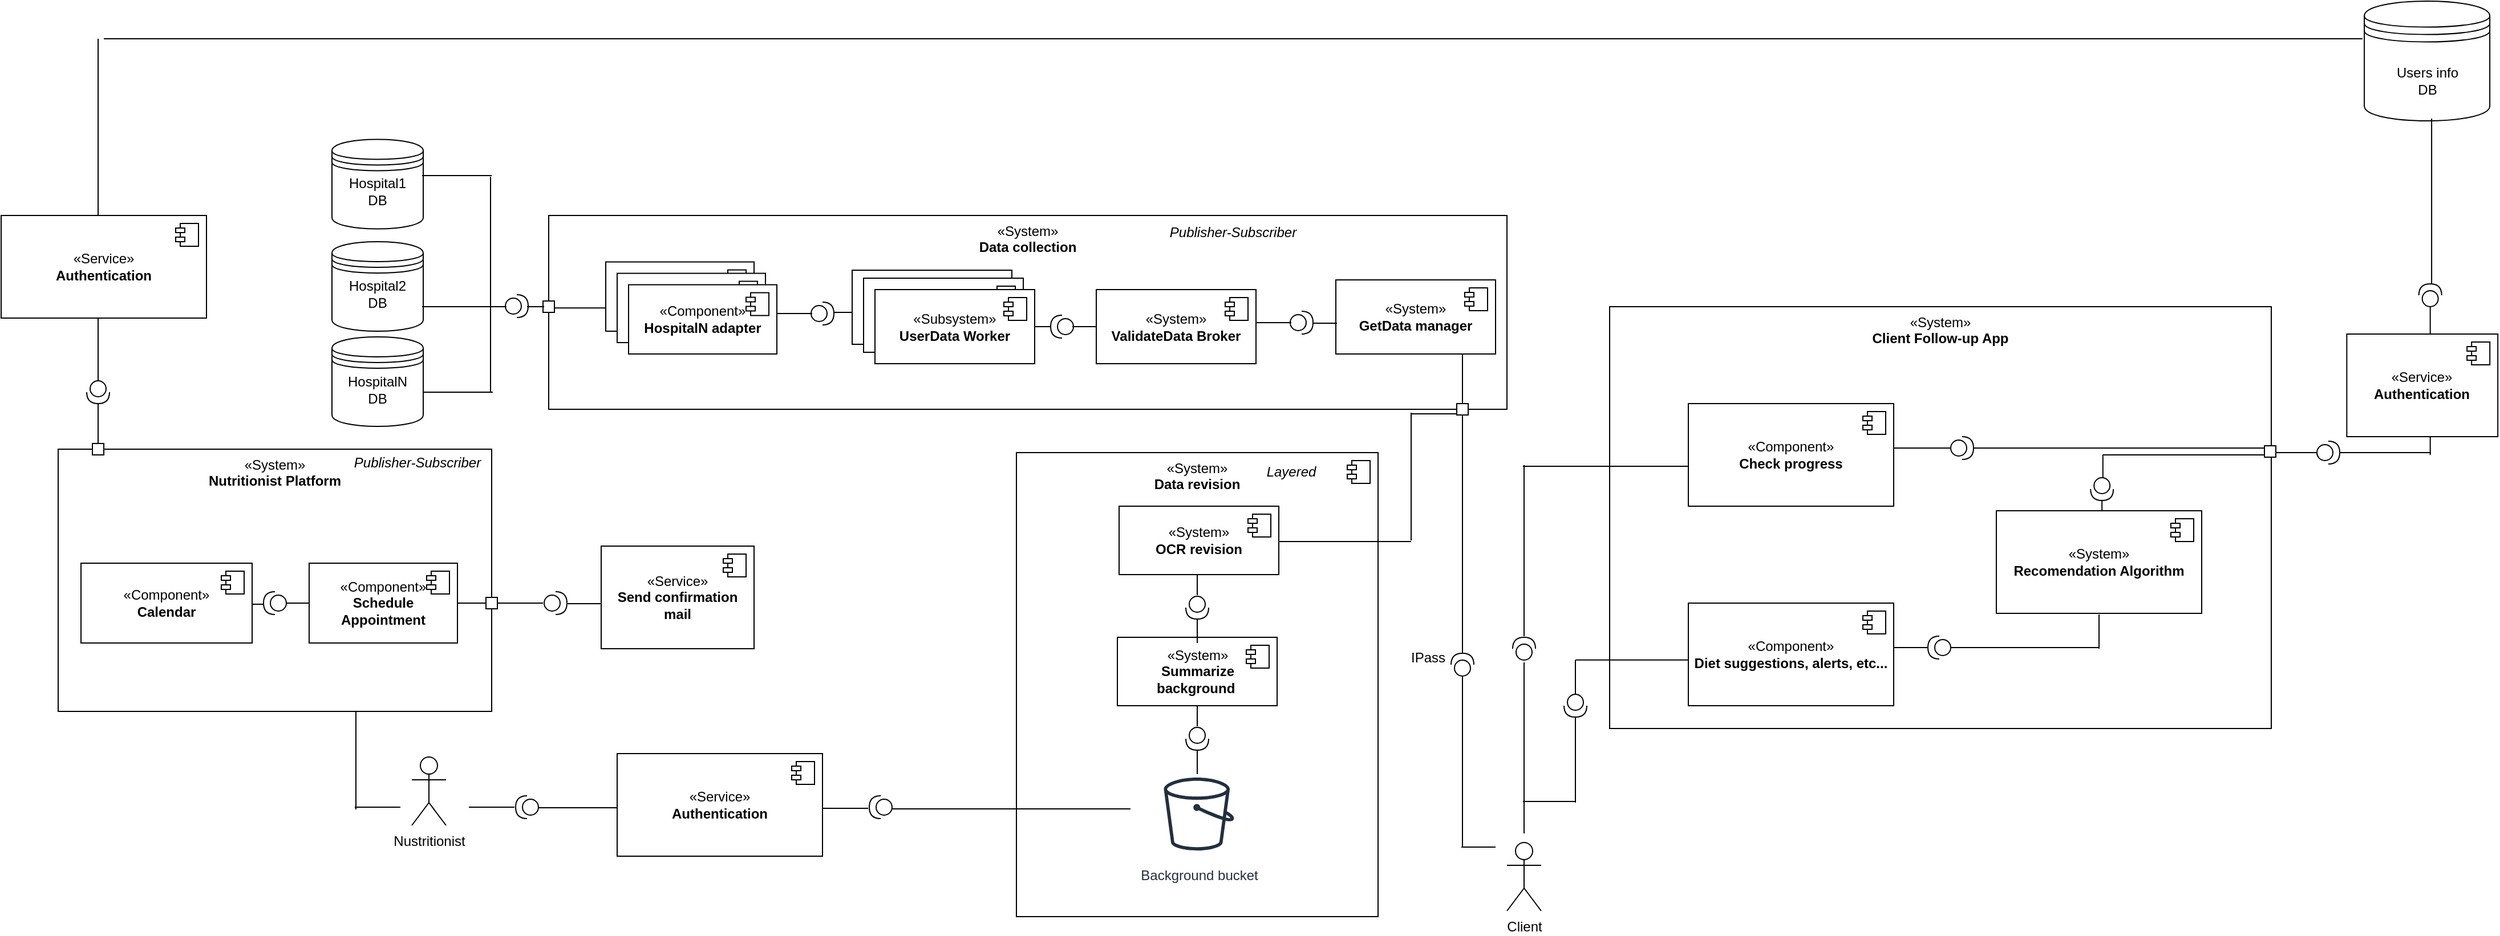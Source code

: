 <mxfile version="22.0.4" type="github">
  <diagram name="Page-1" id="5f0bae14-7c28-e335-631c-24af17079c00">
    <mxGraphModel dx="2826" dy="979" grid="1" gridSize="10" guides="1" tooltips="1" connect="1" arrows="1" fold="1" page="1" pageScale="1" pageWidth="1100" pageHeight="850" background="none" math="0" shadow="0">
      <root>
        <mxCell id="0" />
        <mxCell id="1" parent="0" />
        <mxCell id="fuabsz2oYXe8FHxWmnLv-3" value="«System»&lt;br&gt;&lt;b&gt;Client Follow-up App&lt;/b&gt;" style="html=1;whiteSpace=wrap;verticalAlign=top;" parent="1" vertex="1">
          <mxGeometry x="400" y="275" width="580" height="370" as="geometry" />
        </mxCell>
        <mxCell id="fuabsz2oYXe8FHxWmnLv-4" value="Client" style="shape=umlActor;verticalLabelPosition=bottom;verticalAlign=top;html=1;" parent="1" vertex="1">
          <mxGeometry x="310" y="745" width="30" height="60" as="geometry" />
        </mxCell>
        <mxCell id="fuabsz2oYXe8FHxWmnLv-8" value="Nustritionist" style="shape=umlActor;verticalLabelPosition=bottom;verticalAlign=top;html=1;" parent="1" vertex="1">
          <mxGeometry x="-650" y="670" width="30" height="60" as="geometry" />
        </mxCell>
        <mxCell id="fuabsz2oYXe8FHxWmnLv-12" value="" style="shape=providedRequiredInterface;html=1;verticalLabelPosition=bottom;sketch=0;rotation=90;direction=west;" parent="1" vertex="1">
          <mxGeometry x="315" y="565" width="20" height="20" as="geometry" />
        </mxCell>
        <mxCell id="fuabsz2oYXe8FHxWmnLv-14" value="" style="line;strokeWidth=1;fillColor=none;align=left;verticalAlign=middle;spacingTop=-1;spacingLeft=3;spacingRight=3;rotatable=0;labelPosition=right;points=[];portConstraint=eastwest;strokeColor=inherit;direction=south;" parent="1" vertex="1">
          <mxGeometry x="300" y="587" width="50" height="150" as="geometry" />
        </mxCell>
        <mxCell id="fuabsz2oYXe8FHxWmnLv-15" value="" style="line;strokeWidth=1;fillColor=none;align=left;verticalAlign=middle;spacingTop=-1;spacingLeft=3;spacingRight=3;rotatable=0;labelPosition=right;points=[];portConstraint=eastwest;strokeColor=inherit;direction=south;" parent="1" vertex="1">
          <mxGeometry x="320" y="414" width="10" height="150" as="geometry" />
        </mxCell>
        <mxCell id="fuabsz2oYXe8FHxWmnLv-16" value="" style="line;strokeWidth=1;fillColor=none;align=left;verticalAlign=middle;spacingTop=-1;spacingLeft=3;spacingRight=3;rotatable=0;labelPosition=right;points=[];portConstraint=eastwest;strokeColor=inherit;" parent="1" vertex="1">
          <mxGeometry x="324" y="414" width="146" height="2" as="geometry" />
        </mxCell>
        <mxCell id="fuabsz2oYXe8FHxWmnLv-17" value="«Component»&lt;br&gt;&lt;b&gt;Check progress&lt;/b&gt;" style="html=1;dropTarget=0;whiteSpace=wrap;" parent="1" vertex="1">
          <mxGeometry x="469" y="360" width="180" height="90" as="geometry" />
        </mxCell>
        <mxCell id="fuabsz2oYXe8FHxWmnLv-18" value="" style="shape=module;jettyWidth=8;jettyHeight=4;" parent="fuabsz2oYXe8FHxWmnLv-17" vertex="1">
          <mxGeometry x="1" width="20" height="20" relative="1" as="geometry">
            <mxPoint x="-27" y="7" as="offset" />
          </mxGeometry>
        </mxCell>
        <mxCell id="fuabsz2oYXe8FHxWmnLv-19" value="" style="shape=providedRequiredInterface;html=1;verticalLabelPosition=bottom;sketch=0;direction=east;" parent="1" vertex="1">
          <mxGeometry x="699" y="389" width="20" height="20" as="geometry" />
        </mxCell>
        <mxCell id="fuabsz2oYXe8FHxWmnLv-20" value="" style="line;strokeWidth=1;fillColor=none;align=left;verticalAlign=middle;spacingTop=-1;spacingLeft=3;spacingRight=3;rotatable=0;labelPosition=right;points=[];portConstraint=eastwest;strokeColor=inherit;" parent="1" vertex="1">
          <mxGeometry x="649" y="395" width="50" height="8" as="geometry" />
        </mxCell>
        <mxCell id="fuabsz2oYXe8FHxWmnLv-21" value="" style="line;strokeWidth=1;fillColor=none;align=left;verticalAlign=middle;spacingTop=-1;spacingLeft=3;spacingRight=3;rotatable=0;labelPosition=right;points=[];portConstraint=eastwest;strokeColor=inherit;" parent="1" vertex="1">
          <mxGeometry x="324" y="705" width="46" height="8" as="geometry" />
        </mxCell>
        <mxCell id="fuabsz2oYXe8FHxWmnLv-22" value="" style="line;strokeWidth=1;fillColor=none;align=left;verticalAlign=middle;spacingTop=-1;spacingLeft=3;spacingRight=3;rotatable=0;labelPosition=right;points=[];portConstraint=eastwest;strokeColor=inherit;direction=south;" parent="1" vertex="1">
          <mxGeometry x="368" y="635" width="4" height="75" as="geometry" />
        </mxCell>
        <mxCell id="fuabsz2oYXe8FHxWmnLv-26" value="" style="shape=providedRequiredInterface;html=1;verticalLabelPosition=bottom;sketch=0;direction=south;" parent="1" vertex="1">
          <mxGeometry x="360" y="615" width="20" height="20" as="geometry" />
        </mxCell>
        <mxCell id="fuabsz2oYXe8FHxWmnLv-27" value="" style="line;strokeWidth=1;fillColor=none;align=left;verticalAlign=middle;spacingTop=-1;spacingLeft=3;spacingRight=3;rotatable=0;labelPosition=right;points=[];portConstraint=eastwest;strokeColor=inherit;direction=south;" parent="1" vertex="1">
          <mxGeometry x="368" y="585" width="4" height="30" as="geometry" />
        </mxCell>
        <mxCell id="fuabsz2oYXe8FHxWmnLv-28" value="" style="line;strokeWidth=1;fillColor=none;align=left;verticalAlign=middle;spacingTop=-1;spacingLeft=3;spacingRight=3;rotatable=0;labelPosition=right;points=[];portConstraint=eastwest;strokeColor=inherit;" parent="1" vertex="1">
          <mxGeometry x="370" y="579.93" width="100" height="10" as="geometry" />
        </mxCell>
        <mxCell id="fuabsz2oYXe8FHxWmnLv-29" value="«Component»&lt;br&gt;&lt;b&gt;Diet suggestions, alerts, etc...&lt;/b&gt;" style="html=1;dropTarget=0;whiteSpace=wrap;" parent="1" vertex="1">
          <mxGeometry x="469" y="535" width="180" height="90" as="geometry" />
        </mxCell>
        <mxCell id="fuabsz2oYXe8FHxWmnLv-30" value="" style="shape=module;jettyWidth=8;jettyHeight=4;" parent="fuabsz2oYXe8FHxWmnLv-29" vertex="1">
          <mxGeometry x="1" width="20" height="20" relative="1" as="geometry">
            <mxPoint x="-27" y="7" as="offset" />
          </mxGeometry>
        </mxCell>
        <mxCell id="fuabsz2oYXe8FHxWmnLv-31" value="" style="line;strokeWidth=1;fillColor=none;align=left;verticalAlign=middle;spacingTop=-1;spacingLeft=3;spacingRight=3;rotatable=0;labelPosition=right;points=[];portConstraint=eastwest;strokeColor=inherit;" parent="1" vertex="1">
          <mxGeometry x="719" y="395" width="261" height="8" as="geometry" />
        </mxCell>
        <mxCell id="fuabsz2oYXe8FHxWmnLv-33" value="" style="line;strokeWidth=1;fillColor=none;align=left;verticalAlign=middle;spacingTop=-1;spacingLeft=3;spacingRight=3;rotatable=0;labelPosition=right;points=[];portConstraint=eastwest;strokeColor=inherit;" parent="1" vertex="1">
          <mxGeometry x="649" y="570" width="30" height="8" as="geometry" />
        </mxCell>
        <mxCell id="fuabsz2oYXe8FHxWmnLv-36" value="" style="shape=providedRequiredInterface;html=1;verticalLabelPosition=bottom;sketch=0;direction=west;" parent="1" vertex="1">
          <mxGeometry x="679" y="564" width="20" height="20" as="geometry" />
        </mxCell>
        <mxCell id="fuabsz2oYXe8FHxWmnLv-37" value="«System»&lt;br&gt;&lt;b&gt;Recomendation Algorithm&lt;/b&gt;" style="html=1;dropTarget=0;whiteSpace=wrap;" parent="1" vertex="1">
          <mxGeometry x="739" y="454" width="180" height="90" as="geometry" />
        </mxCell>
        <mxCell id="fuabsz2oYXe8FHxWmnLv-38" value="" style="shape=module;jettyWidth=8;jettyHeight=4;" parent="fuabsz2oYXe8FHxWmnLv-37" vertex="1">
          <mxGeometry x="1" width="20" height="20" relative="1" as="geometry">
            <mxPoint x="-27" y="7" as="offset" />
          </mxGeometry>
        </mxCell>
        <mxCell id="fuabsz2oYXe8FHxWmnLv-39" value="" style="line;strokeWidth=1;fillColor=none;align=left;verticalAlign=middle;spacingTop=-1;spacingLeft=3;spacingRight=3;rotatable=0;labelPosition=right;points=[];portConstraint=eastwest;strokeColor=inherit;" parent="1" vertex="1">
          <mxGeometry x="699" y="570" width="130" height="8" as="geometry" />
        </mxCell>
        <mxCell id="fuabsz2oYXe8FHxWmnLv-40" value="" style="line;strokeWidth=1;fillColor=none;align=left;verticalAlign=middle;spacingTop=-1;spacingLeft=3;spacingRight=3;rotatable=0;labelPosition=right;points=[];portConstraint=eastwest;strokeColor=inherit;direction=south;" parent="1" vertex="1">
          <mxGeometry x="827" y="545" width="4" height="30" as="geometry" />
        </mxCell>
        <mxCell id="397VPZUzoZowUzechC2J-6" value="" style="line;strokeWidth=1;fillColor=none;align=left;verticalAlign=middle;spacingTop=-1;spacingLeft=3;spacingRight=3;rotatable=0;labelPosition=right;points=[];portConstraint=eastwest;strokeColor=inherit;direction=south;" vertex="1" parent="1">
          <mxGeometry x="831" y="445" width="1.2" height="9" as="geometry" />
        </mxCell>
        <mxCell id="397VPZUzoZowUzechC2J-7" value="" style="shape=datastore;whiteSpace=wrap;html=1;" vertex="1" parent="1">
          <mxGeometry x="1061.56" y="7" width="110" height="105" as="geometry" />
        </mxCell>
        <mxCell id="397VPZUzoZowUzechC2J-8" value="Users info DB" style="text;strokeColor=none;align=center;fillColor=none;html=1;verticalAlign=middle;whiteSpace=wrap;rounded=0;" vertex="1" parent="1">
          <mxGeometry x="1086.56" y="62" width="60" height="30" as="geometry" />
        </mxCell>
        <mxCell id="397VPZUzoZowUzechC2J-10" value="" style="rounded=0;whiteSpace=wrap;html=1;" vertex="1" parent="1">
          <mxGeometry x="974" y="397" width="10" height="10" as="geometry" />
        </mxCell>
        <mxCell id="397VPZUzoZowUzechC2J-11" value="" style="shape=providedRequiredInterface;html=1;verticalLabelPosition=bottom;sketch=0;direction=south;" vertex="1" parent="1">
          <mxGeometry x="821.6" y="425" width="20" height="20" as="geometry" />
        </mxCell>
        <mxCell id="397VPZUzoZowUzechC2J-12" value="" style="line;strokeWidth=1;fillColor=none;align=left;verticalAlign=middle;spacingTop=-1;spacingLeft=3;spacingRight=3;rotatable=0;labelPosition=right;points=[];portConstraint=eastwest;strokeColor=inherit;direction=south;" vertex="1" parent="1">
          <mxGeometry x="831.8" y="405" width="1.2" height="20" as="geometry" />
        </mxCell>
        <mxCell id="397VPZUzoZowUzechC2J-16" value="" style="line;strokeWidth=1;fillColor=none;align=left;verticalAlign=middle;spacingTop=-1;spacingLeft=3;spacingRight=3;rotatable=0;labelPosition=right;points=[];portConstraint=eastwest;strokeColor=inherit;" vertex="1" parent="1">
          <mxGeometry x="832.2" y="401" width="141.8" height="8" as="geometry" />
        </mxCell>
        <mxCell id="397VPZUzoZowUzechC2J-17" value="" style="line;strokeWidth=1;fillColor=none;align=left;verticalAlign=middle;spacingTop=-1;spacingLeft=3;spacingRight=3;rotatable=0;labelPosition=right;points=[];portConstraint=eastwest;strokeColor=inherit;" vertex="1" parent="1">
          <mxGeometry x="984" y="399" width="36" height="8" as="geometry" />
        </mxCell>
        <mxCell id="397VPZUzoZowUzechC2J-18" value="" style="line;strokeWidth=1;fillColor=none;align=left;verticalAlign=middle;spacingTop=-1;spacingLeft=3;spacingRight=3;rotatable=0;labelPosition=right;points=[];portConstraint=eastwest;strokeColor=inherit;direction=south;" vertex="1" parent="1">
          <mxGeometry x="1118.8" y="275" width="1.11" height="130" as="geometry" />
        </mxCell>
        <mxCell id="397VPZUzoZowUzechC2J-19" value="«Service»&lt;br&gt;&lt;b&gt;Authentication&lt;/b&gt;" style="html=1;dropTarget=0;whiteSpace=wrap;" vertex="1" parent="1">
          <mxGeometry x="1046.2" y="299" width="132.4" height="90" as="geometry" />
        </mxCell>
        <mxCell id="397VPZUzoZowUzechC2J-20" value="" style="shape=module;jettyWidth=8;jettyHeight=4;" vertex="1" parent="397VPZUzoZowUzechC2J-19">
          <mxGeometry x="1" width="20" height="20" relative="1" as="geometry">
            <mxPoint x="-27" y="7" as="offset" />
          </mxGeometry>
        </mxCell>
        <mxCell id="397VPZUzoZowUzechC2J-21" value="" style="shape=providedRequiredInterface;html=1;verticalLabelPosition=bottom;sketch=0;" vertex="1" parent="1">
          <mxGeometry x="1020" y="393" width="20" height="20" as="geometry" />
        </mxCell>
        <mxCell id="397VPZUzoZowUzechC2J-22" value="" style="line;strokeWidth=1;fillColor=none;align=left;verticalAlign=middle;spacingTop=-1;spacingLeft=3;spacingRight=3;rotatable=0;labelPosition=right;points=[];portConstraint=eastwest;strokeColor=inherit;" vertex="1" parent="1">
          <mxGeometry x="1040" y="399" width="80" height="8" as="geometry" />
        </mxCell>
        <mxCell id="397VPZUzoZowUzechC2J-23" value="" style="shape=providedRequiredInterface;html=1;verticalLabelPosition=bottom;sketch=0;direction=north;" vertex="1" parent="1">
          <mxGeometry x="1109.35" y="255" width="20" height="20" as="geometry" />
        </mxCell>
        <mxCell id="397VPZUzoZowUzechC2J-24" value="" style="line;strokeWidth=1;fillColor=none;align=left;verticalAlign=middle;spacingTop=-1;spacingLeft=3;spacingRight=3;rotatable=0;labelPosition=right;points=[];portConstraint=eastwest;strokeColor=inherit;direction=south;" vertex="1" parent="1">
          <mxGeometry x="1120" y="110" width="1.11" height="145" as="geometry" />
        </mxCell>
        <mxCell id="397VPZUzoZowUzechC2J-25" value="«System»&lt;br&gt;&lt;b&gt;Nutritionist Platform&lt;/b&gt;" style="html=1;whiteSpace=wrap;verticalAlign=top;" vertex="1" parent="1">
          <mxGeometry x="-960" y="400" width="380" height="230" as="geometry" />
        </mxCell>
        <mxCell id="397VPZUzoZowUzechC2J-27" value="" style="line;strokeWidth=1;fillColor=none;align=left;verticalAlign=middle;spacingTop=-1;spacingLeft=3;spacingRight=3;rotatable=0;labelPosition=right;points=[];portConstraint=eastwest;strokeColor=inherit;" vertex="1" parent="1">
          <mxGeometry x="-700" y="710" width="40" height="8" as="geometry" />
        </mxCell>
        <mxCell id="397VPZUzoZowUzechC2J-28" value="" style="rounded=0;whiteSpace=wrap;html=1;" vertex="1" parent="1">
          <mxGeometry x="-930" y="395" width="10" height="10" as="geometry" />
        </mxCell>
        <mxCell id="397VPZUzoZowUzechC2J-29" value="" style="line;strokeWidth=1;fillColor=none;align=left;verticalAlign=middle;spacingTop=-1;spacingLeft=3;spacingRight=3;rotatable=0;labelPosition=right;points=[];portConstraint=eastwest;strokeColor=inherit;direction=south;" vertex="1" parent="1">
          <mxGeometry x="-930" y="360" width="10" height="35" as="geometry" />
        </mxCell>
        <mxCell id="397VPZUzoZowUzechC2J-30" value="«Service»&lt;br&gt;&lt;b&gt;Authentication&lt;/b&gt;" style="html=1;dropTarget=0;whiteSpace=wrap;" vertex="1" parent="1">
          <mxGeometry x="-1010" y="195" width="180" height="90" as="geometry" />
        </mxCell>
        <mxCell id="397VPZUzoZowUzechC2J-31" value="" style="shape=module;jettyWidth=8;jettyHeight=4;" vertex="1" parent="397VPZUzoZowUzechC2J-30">
          <mxGeometry x="1" width="20" height="20" relative="1" as="geometry">
            <mxPoint x="-27" y="7" as="offset" />
          </mxGeometry>
        </mxCell>
        <mxCell id="397VPZUzoZowUzechC2J-33" value="" style="line;strokeWidth=1;fillColor=none;align=left;verticalAlign=middle;spacingTop=-1;spacingLeft=3;spacingRight=3;rotatable=0;labelPosition=right;points=[];portConstraint=eastwest;strokeColor=inherit;direction=south;" vertex="1" parent="1">
          <mxGeometry x="-704" y="630" width="10" height="86" as="geometry" />
        </mxCell>
        <mxCell id="397VPZUzoZowUzechC2J-36" value="«Component»&lt;br&gt;&lt;b&gt;Calendar&lt;/b&gt;" style="html=1;dropTarget=0;whiteSpace=wrap;" vertex="1" parent="1">
          <mxGeometry x="-940" y="500" width="150" height="70" as="geometry" />
        </mxCell>
        <mxCell id="397VPZUzoZowUzechC2J-37" value="" style="shape=module;jettyWidth=8;jettyHeight=4;" vertex="1" parent="397VPZUzoZowUzechC2J-36">
          <mxGeometry x="1" width="20" height="20" relative="1" as="geometry">
            <mxPoint x="-27" y="7" as="offset" />
          </mxGeometry>
        </mxCell>
        <mxCell id="397VPZUzoZowUzechC2J-48" value="" style="rounded=0;orthogonalLoop=1;jettySize=auto;html=1;endArrow=halfCircle;endFill=0;endSize=6;strokeWidth=1;sketch=0;" edge="1" target="397VPZUzoZowUzechC2J-50" parent="1">
          <mxGeometry relative="1" as="geometry">
            <mxPoint x="360" y="662" as="sourcePoint" />
          </mxGeometry>
        </mxCell>
        <mxCell id="397VPZUzoZowUzechC2J-49" value="" style="rounded=0;orthogonalLoop=1;jettySize=auto;html=1;endArrow=oval;endFill=0;sketch=0;sourcePerimeterSpacing=0;targetPerimeterSpacing=0;endSize=10;" edge="1" target="397VPZUzoZowUzechC2J-50" parent="1">
          <mxGeometry relative="1" as="geometry">
            <mxPoint x="360" y="662" as="sourcePoint" />
          </mxGeometry>
        </mxCell>
        <mxCell id="397VPZUzoZowUzechC2J-50" value="" style="ellipse;whiteSpace=wrap;html=1;align=center;aspect=fixed;fillColor=none;strokeColor=none;resizable=0;perimeter=centerPerimeter;rotatable=0;allowArrows=0;points=[];outlineConnect=1;flipH=1;" vertex="1" parent="1">
          <mxGeometry x="355" y="657" width="10" height="10" as="geometry" />
        </mxCell>
        <mxCell id="397VPZUzoZowUzechC2J-51" value="" style="shape=providedRequiredInterface;html=1;verticalLabelPosition=bottom;sketch=0;direction=west;" vertex="1" parent="1">
          <mxGeometry x="-780" y="525" width="20" height="20" as="geometry" />
        </mxCell>
        <mxCell id="397VPZUzoZowUzechC2J-52" value="" style="line;strokeWidth=1;fillColor=none;align=left;verticalAlign=middle;spacingTop=-1;spacingLeft=3;spacingRight=3;rotatable=0;labelPosition=right;points=[];portConstraint=eastwest;strokeColor=inherit;" vertex="1" parent="1">
          <mxGeometry x="-790" y="532" width="10" height="8" as="geometry" />
        </mxCell>
        <mxCell id="397VPZUzoZowUzechC2J-53" value="" style="line;strokeWidth=1;fillColor=none;align=left;verticalAlign=middle;spacingTop=-1;spacingLeft=3;spacingRight=3;rotatable=0;labelPosition=right;points=[];portConstraint=eastwest;strokeColor=inherit;" vertex="1" parent="1">
          <mxGeometry x="-760" y="531" width="20" height="8" as="geometry" />
        </mxCell>
        <mxCell id="397VPZUzoZowUzechC2J-54" value="«Component»&lt;br&gt;&lt;b&gt;Schedule Appointment&lt;/b&gt;" style="html=1;dropTarget=0;whiteSpace=wrap;" vertex="1" parent="1">
          <mxGeometry x="-740" y="500" width="130" height="70" as="geometry" />
        </mxCell>
        <mxCell id="397VPZUzoZowUzechC2J-55" value="" style="shape=module;jettyWidth=8;jettyHeight=4;" vertex="1" parent="397VPZUzoZowUzechC2J-54">
          <mxGeometry x="1" width="20" height="20" relative="1" as="geometry">
            <mxPoint x="-27" y="7" as="offset" />
          </mxGeometry>
        </mxCell>
        <mxCell id="397VPZUzoZowUzechC2J-57" value="" style="line;strokeWidth=1;fillColor=none;align=left;verticalAlign=middle;spacingTop=-1;spacingLeft=3;spacingRight=3;rotatable=0;labelPosition=right;points=[];portConstraint=eastwest;strokeColor=inherit;" vertex="1" parent="1">
          <mxGeometry x="-610" y="531" width="30" height="8" as="geometry" />
        </mxCell>
        <mxCell id="397VPZUzoZowUzechC2J-56" value="" style="rounded=0;whiteSpace=wrap;html=1;" vertex="1" parent="1">
          <mxGeometry x="-585" y="530" width="10" height="10" as="geometry" />
        </mxCell>
        <mxCell id="397VPZUzoZowUzechC2J-58" value="" style="line;strokeWidth=1;fillColor=none;align=left;verticalAlign=middle;spacingTop=-1;spacingLeft=3;spacingRight=3;rotatable=0;labelPosition=right;points=[];portConstraint=eastwest;strokeColor=inherit;" vertex="1" parent="1">
          <mxGeometry x="-575" y="531" width="40" height="8" as="geometry" />
        </mxCell>
        <mxCell id="397VPZUzoZowUzechC2J-59" value="" style="shape=providedRequiredInterface;html=1;verticalLabelPosition=bottom;sketch=0;direction=south;" vertex="1" parent="1">
          <mxGeometry x="-935" y="340" width="20" height="20" as="geometry" />
        </mxCell>
        <mxCell id="397VPZUzoZowUzechC2J-60" value="" style="line;strokeWidth=1;fillColor=none;align=left;verticalAlign=middle;spacingTop=-1;spacingLeft=3;spacingRight=3;rotatable=0;labelPosition=right;points=[];portConstraint=eastwest;strokeColor=inherit;direction=south;" vertex="1" parent="1">
          <mxGeometry x="-930" y="285" width="10" height="55" as="geometry" />
        </mxCell>
        <mxCell id="397VPZUzoZowUzechC2J-64" value="«Service»&lt;br&gt;&lt;b&gt;Send confirmation mail&lt;/b&gt;" style="html=1;dropTarget=0;whiteSpace=wrap;" vertex="1" parent="1">
          <mxGeometry x="-484" y="485" width="134" height="90" as="geometry" />
        </mxCell>
        <mxCell id="397VPZUzoZowUzechC2J-65" value="" style="shape=module;jettyWidth=8;jettyHeight=4;" vertex="1" parent="397VPZUzoZowUzechC2J-64">
          <mxGeometry x="1" width="20" height="20" relative="1" as="geometry">
            <mxPoint x="-27" y="7" as="offset" />
          </mxGeometry>
        </mxCell>
        <mxCell id="397VPZUzoZowUzechC2J-66" value="" style="shape=providedRequiredInterface;html=1;verticalLabelPosition=bottom;sketch=0;" vertex="1" parent="1">
          <mxGeometry x="-534" y="525" width="20" height="20" as="geometry" />
        </mxCell>
        <mxCell id="397VPZUzoZowUzechC2J-67" value="" style="line;strokeWidth=1;fillColor=none;align=left;verticalAlign=middle;spacingTop=-1;spacingLeft=3;spacingRight=3;rotatable=0;labelPosition=right;points=[];portConstraint=eastwest;strokeColor=inherit;" vertex="1" parent="1">
          <mxGeometry x="-514" y="530" width="30" height="11" as="geometry" />
        </mxCell>
        <mxCell id="397VPZUzoZowUzechC2J-68" value="" style="line;strokeWidth=1;fillColor=none;align=left;verticalAlign=middle;spacingTop=-1;spacingLeft=3;spacingRight=3;rotatable=0;labelPosition=right;points=[];portConstraint=eastwest;strokeColor=inherit;direction=south;" vertex="1" parent="1">
          <mxGeometry x="216" y="599" width="110" height="150" as="geometry" />
        </mxCell>
        <mxCell id="397VPZUzoZowUzechC2J-69" value="" style="line;strokeWidth=1;fillColor=none;align=left;verticalAlign=middle;spacingTop=-1;spacingLeft=3;spacingRight=3;rotatable=0;labelPosition=right;points=[];portConstraint=eastwest;strokeColor=inherit;" vertex="1" parent="1">
          <mxGeometry x="270" y="745" width="30" height="8" as="geometry" />
        </mxCell>
        <mxCell id="397VPZUzoZowUzechC2J-70" value="" style="shape=providedRequiredInterface;html=1;verticalLabelPosition=bottom;sketch=0;direction=north;" vertex="1" parent="1">
          <mxGeometry x="261" y="579" width="20" height="20" as="geometry" />
        </mxCell>
        <mxCell id="397VPZUzoZowUzechC2J-71" value="«System»&lt;br&gt;&lt;b&gt;Data collection&lt;/b&gt;" style="html=1;whiteSpace=wrap;verticalAlign=top;" vertex="1" parent="1">
          <mxGeometry x="-530" y="195" width="840" height="170" as="geometry" />
        </mxCell>
        <mxCell id="397VPZUzoZowUzechC2J-72" value="" style="line;strokeWidth=1;fillColor=none;align=left;verticalAlign=middle;spacingTop=-1;spacingLeft=3;spacingRight=3;rotatable=0;labelPosition=right;points=[];portConstraint=eastwest;strokeColor=inherit;direction=south;" vertex="1" parent="1">
          <mxGeometry x="216" y="360" width="110" height="219" as="geometry" />
        </mxCell>
        <mxCell id="397VPZUzoZowUzechC2J-73" value="" style="line;strokeWidth=1;fillColor=none;align=left;verticalAlign=middle;spacingTop=-1;spacingLeft=3;spacingRight=3;rotatable=0;labelPosition=right;points=[];portConstraint=eastwest;strokeColor=inherit;direction=south;" vertex="1" parent="1">
          <mxGeometry x="-930" y="40" width="10" height="155" as="geometry" />
        </mxCell>
        <mxCell id="397VPZUzoZowUzechC2J-74" value="" style="line;strokeWidth=1;fillColor=none;align=left;verticalAlign=middle;spacingTop=-1;spacingLeft=3;spacingRight=3;rotatable=0;labelPosition=right;points=[];portConstraint=eastwest;strokeColor=inherit;" vertex="1" parent="1">
          <mxGeometry x="-920" y="36" width="1980" height="8" as="geometry" />
        </mxCell>
        <mxCell id="397VPZUzoZowUzechC2J-75" value="IPass" style="text;strokeColor=none;align=center;fillColor=none;html=1;verticalAlign=middle;whiteSpace=wrap;rounded=0;" vertex="1" parent="1">
          <mxGeometry x="211" y="567.93" width="60" height="30" as="geometry" />
        </mxCell>
        <mxCell id="397VPZUzoZowUzechC2J-76" value="" style="rounded=0;whiteSpace=wrap;html=1;" vertex="1" parent="1">
          <mxGeometry x="266" y="360" width="10" height="10" as="geometry" />
        </mxCell>
        <mxCell id="397VPZUzoZowUzechC2J-77" value="" style="line;strokeWidth=1;fillColor=none;align=left;verticalAlign=middle;spacingTop=-1;spacingLeft=3;spacingRight=3;rotatable=0;labelPosition=right;points=[];portConstraint=eastwest;strokeColor=inherit;direction=south;" vertex="1" parent="1">
          <mxGeometry x="216" y="315" width="110" height="44.5" as="geometry" />
        </mxCell>
        <mxCell id="397VPZUzoZowUzechC2J-78" value="«System»&lt;br&gt;&lt;b&gt;GetData manager&lt;br&gt;&lt;/b&gt;" style="html=1;dropTarget=0;whiteSpace=wrap;" vertex="1" parent="1">
          <mxGeometry x="160" y="251.5" width="140" height="65" as="geometry" />
        </mxCell>
        <mxCell id="397VPZUzoZowUzechC2J-79" value="" style="shape=module;jettyWidth=8;jettyHeight=4;" vertex="1" parent="397VPZUzoZowUzechC2J-78">
          <mxGeometry x="1" width="20" height="20" relative="1" as="geometry">
            <mxPoint x="-27" y="7" as="offset" />
          </mxGeometry>
        </mxCell>
        <mxCell id="397VPZUzoZowUzechC2J-80" value="«System»&lt;br&gt;&lt;b&gt;ValidateData Broker&lt;/b&gt;" style="html=1;dropTarget=0;whiteSpace=wrap;" vertex="1" parent="1">
          <mxGeometry x="-50" y="260" width="140" height="65" as="geometry" />
        </mxCell>
        <mxCell id="397VPZUzoZowUzechC2J-81" value="" style="shape=module;jettyWidth=8;jettyHeight=4;" vertex="1" parent="397VPZUzoZowUzechC2J-80">
          <mxGeometry x="1" width="20" height="20" relative="1" as="geometry">
            <mxPoint x="-27" y="7" as="offset" />
          </mxGeometry>
        </mxCell>
        <mxCell id="397VPZUzoZowUzechC2J-82" value="«System»&lt;br&gt;&lt;b&gt;Get data&lt;/b&gt;" style="html=1;dropTarget=0;whiteSpace=wrap;" vertex="1" parent="1">
          <mxGeometry x="-264" y="243" width="140" height="65" as="geometry" />
        </mxCell>
        <mxCell id="397VPZUzoZowUzechC2J-83" value="" style="shape=module;jettyWidth=8;jettyHeight=4;" vertex="1" parent="397VPZUzoZowUzechC2J-82">
          <mxGeometry x="1" width="20" height="20" relative="1" as="geometry">
            <mxPoint x="-27" y="7" as="offset" />
          </mxGeometry>
        </mxCell>
        <mxCell id="397VPZUzoZowUzechC2J-84" value="«System»&lt;br&gt;&lt;b&gt;Get data&lt;/b&gt;" style="html=1;dropTarget=0;whiteSpace=wrap;" vertex="1" parent="1">
          <mxGeometry x="-254" y="250" width="140" height="65" as="geometry" />
        </mxCell>
        <mxCell id="397VPZUzoZowUzechC2J-85" value="" style="shape=module;jettyWidth=8;jettyHeight=4;" vertex="1" parent="397VPZUzoZowUzechC2J-84">
          <mxGeometry x="1" width="20" height="20" relative="1" as="geometry">
            <mxPoint x="-27" y="7" as="offset" />
          </mxGeometry>
        </mxCell>
        <mxCell id="397VPZUzoZowUzechC2J-86" value="«Subsystem»&lt;br&gt;&lt;b&gt;UserData Worker&lt;/b&gt;" style="html=1;dropTarget=0;whiteSpace=wrap;" vertex="1" parent="1">
          <mxGeometry x="-244" y="260" width="140" height="65" as="geometry" />
        </mxCell>
        <mxCell id="397VPZUzoZowUzechC2J-87" value="" style="shape=module;jettyWidth=8;jettyHeight=4;" vertex="1" parent="397VPZUzoZowUzechC2J-86">
          <mxGeometry x="1" width="20" height="20" relative="1" as="geometry">
            <mxPoint x="-27" y="7" as="offset" />
          </mxGeometry>
        </mxCell>
        <mxCell id="397VPZUzoZowUzechC2J-88" value="" style="line;strokeWidth=1;fillColor=none;align=left;verticalAlign=middle;spacingTop=-1;spacingLeft=3;spacingRight=3;rotatable=0;labelPosition=right;points=[];portConstraint=eastwest;strokeColor=inherit;" vertex="1" parent="1">
          <mxGeometry x="-280" y="276" width="16" height="8" as="geometry" />
        </mxCell>
        <mxCell id="397VPZUzoZowUzechC2J-89" value="" style="rounded=0;whiteSpace=wrap;html=1;" vertex="1" parent="1">
          <mxGeometry x="-535" y="270" width="10" height="10" as="geometry" />
        </mxCell>
        <mxCell id="397VPZUzoZowUzechC2J-93" value="" style="shape=datastore;whiteSpace=wrap;html=1;" vertex="1" parent="1">
          <mxGeometry x="-720" y="128.25" width="80" height="78.5" as="geometry" />
        </mxCell>
        <mxCell id="397VPZUzoZowUzechC2J-94" value="Hospital1 DB" style="text;strokeColor=none;align=center;fillColor=none;html=1;verticalAlign=middle;whiteSpace=wrap;rounded=0;" vertex="1" parent="1">
          <mxGeometry x="-710" y="159.25" width="60" height="30" as="geometry" />
        </mxCell>
        <mxCell id="397VPZUzoZowUzechC2J-95" value="«Component»&lt;br&gt;&lt;b&gt;Adapter&lt;/b&gt;" style="html=1;dropTarget=0;whiteSpace=wrap;" vertex="1" parent="1">
          <mxGeometry x="-480" y="235.75" width="130" height="60.75" as="geometry" />
        </mxCell>
        <mxCell id="397VPZUzoZowUzechC2J-96" value="" style="shape=module;jettyWidth=8;jettyHeight=4;" vertex="1" parent="397VPZUzoZowUzechC2J-95">
          <mxGeometry x="1" width="20" height="20" relative="1" as="geometry">
            <mxPoint x="-27" y="7" as="offset" />
          </mxGeometry>
        </mxCell>
        <mxCell id="397VPZUzoZowUzechC2J-97" value="" style="shape=datastore;whiteSpace=wrap;html=1;" vertex="1" parent="1">
          <mxGeometry x="-720" y="218" width="80" height="78.5" as="geometry" />
        </mxCell>
        <mxCell id="397VPZUzoZowUzechC2J-98" value="Hospital2 DB" style="text;strokeColor=none;align=center;fillColor=none;html=1;verticalAlign=middle;whiteSpace=wrap;rounded=0;" vertex="1" parent="1">
          <mxGeometry x="-710" y="249" width="60" height="30" as="geometry" />
        </mxCell>
        <mxCell id="397VPZUzoZowUzechC2J-101" value="" style="shape=datastore;whiteSpace=wrap;html=1;" vertex="1" parent="1">
          <mxGeometry x="-720" y="301.5" width="80" height="78.5" as="geometry" />
        </mxCell>
        <mxCell id="397VPZUzoZowUzechC2J-102" value="HospitalN DB" style="text;strokeColor=none;align=center;fillColor=none;html=1;verticalAlign=middle;whiteSpace=wrap;rounded=0;" vertex="1" parent="1">
          <mxGeometry x="-710" y="332.5" width="60" height="30" as="geometry" />
        </mxCell>
        <mxCell id="397VPZUzoZowUzechC2J-105" value="«Component»&lt;br&gt;&lt;b&gt;Adapter&lt;/b&gt;" style="html=1;dropTarget=0;whiteSpace=wrap;" vertex="1" parent="1">
          <mxGeometry x="-470" y="245.75" width="130" height="60.75" as="geometry" />
        </mxCell>
        <mxCell id="397VPZUzoZowUzechC2J-106" value="" style="shape=module;jettyWidth=8;jettyHeight=4;" vertex="1" parent="397VPZUzoZowUzechC2J-105">
          <mxGeometry x="1" width="20" height="20" relative="1" as="geometry">
            <mxPoint x="-27" y="7" as="offset" />
          </mxGeometry>
        </mxCell>
        <mxCell id="397VPZUzoZowUzechC2J-107" value="«Component»&lt;br&gt;&lt;b&gt;HospitalN adapter&lt;/b&gt;" style="html=1;dropTarget=0;whiteSpace=wrap;" vertex="1" parent="1">
          <mxGeometry x="-460" y="255.75" width="130" height="60.75" as="geometry" />
        </mxCell>
        <mxCell id="397VPZUzoZowUzechC2J-108" value="" style="shape=module;jettyWidth=8;jettyHeight=4;" vertex="1" parent="397VPZUzoZowUzechC2J-107">
          <mxGeometry x="1" width="20" height="20" relative="1" as="geometry">
            <mxPoint x="-27" y="7" as="offset" />
          </mxGeometry>
        </mxCell>
        <mxCell id="397VPZUzoZowUzechC2J-109" value="Publisher-Subscriber" style="text;strokeColor=none;align=center;fillColor=none;html=1;verticalAlign=middle;whiteSpace=wrap;rounded=0;fontStyle=2" vertex="1" parent="1">
          <mxGeometry x="-10" y="195" width="160" height="30" as="geometry" />
        </mxCell>
        <mxCell id="397VPZUzoZowUzechC2J-110" value="Publisher-Subscriber" style="text;strokeColor=none;align=center;fillColor=none;html=1;verticalAlign=middle;whiteSpace=wrap;rounded=0;fontStyle=2" vertex="1" parent="1">
          <mxGeometry x="-725" y="397" width="160" height="30" as="geometry" />
        </mxCell>
        <mxCell id="397VPZUzoZowUzechC2J-111" value="" style="line;strokeWidth=1;fillColor=none;align=left;verticalAlign=middle;spacingTop=-1;spacingLeft=3;spacingRight=3;rotatable=0;labelPosition=right;points=[];portConstraint=eastwest;strokeColor=inherit;" vertex="1" parent="1">
          <mxGeometry x="-525" y="272.13" width="45" height="8" as="geometry" />
        </mxCell>
        <mxCell id="397VPZUzoZowUzechC2J-112" value="" style="line;strokeWidth=1;fillColor=none;align=left;verticalAlign=middle;spacingTop=-1;spacingLeft=3;spacingRight=3;rotatable=0;labelPosition=right;points=[];portConstraint=eastwest;strokeColor=inherit;" vertex="1" parent="1">
          <mxGeometry x="-549" y="271" width="15" height="8" as="geometry" />
        </mxCell>
        <mxCell id="397VPZUzoZowUzechC2J-113" value="" style="shape=providedRequiredInterface;html=1;verticalLabelPosition=bottom;sketch=0;" vertex="1" parent="1">
          <mxGeometry x="-568" y="264.5" width="20" height="20" as="geometry" />
        </mxCell>
        <mxCell id="397VPZUzoZowUzechC2J-114" value="" style="line;strokeWidth=1;fillColor=none;align=left;verticalAlign=middle;spacingTop=-1;spacingLeft=3;spacingRight=3;rotatable=0;labelPosition=right;points=[];portConstraint=eastwest;strokeColor=inherit;" vertex="1" parent="1">
          <mxGeometry x="-600" y="265" width="33" height="20" as="geometry" />
        </mxCell>
        <mxCell id="397VPZUzoZowUzechC2J-115" value="" style="line;strokeWidth=1;fillColor=none;align=left;verticalAlign=middle;spacingTop=-1;spacingLeft=3;spacingRight=3;rotatable=0;labelPosition=right;points=[];portConstraint=eastwest;strokeColor=inherit;direction=south;" vertex="1" parent="1">
          <mxGeometry x="-586" y="161" width="10" height="189" as="geometry" />
        </mxCell>
        <mxCell id="397VPZUzoZowUzechC2J-116" value="" style="line;strokeWidth=1;fillColor=none;align=left;verticalAlign=middle;spacingTop=-1;spacingLeft=3;spacingRight=3;rotatable=0;labelPosition=right;points=[];portConstraint=eastwest;strokeColor=inherit;" vertex="1" parent="1">
          <mxGeometry x="-640" y="346" width="61" height="8" as="geometry" />
        </mxCell>
        <mxCell id="397VPZUzoZowUzechC2J-117" value="" style="line;strokeWidth=1;fillColor=none;align=left;verticalAlign=middle;spacingTop=-1;spacingLeft=3;spacingRight=3;rotatable=0;labelPosition=right;points=[];portConstraint=eastwest;strokeColor=inherit;" vertex="1" parent="1">
          <mxGeometry x="-641" y="271" width="61" height="8" as="geometry" />
        </mxCell>
        <mxCell id="397VPZUzoZowUzechC2J-118" value="" style="line;strokeWidth=1;fillColor=none;align=left;verticalAlign=middle;spacingTop=-1;spacingLeft=3;spacingRight=3;rotatable=0;labelPosition=right;points=[];portConstraint=eastwest;strokeColor=inherit;" vertex="1" parent="1">
          <mxGeometry x="-641" y="156" width="61" height="8" as="geometry" />
        </mxCell>
        <mxCell id="397VPZUzoZowUzechC2J-119" value="" style="shape=providedRequiredInterface;html=1;verticalLabelPosition=bottom;sketch=0;direction=west;" vertex="1" parent="1">
          <mxGeometry x="-90" y="282.5" width="20" height="20" as="geometry" />
        </mxCell>
        <mxCell id="397VPZUzoZowUzechC2J-120" value="" style="shape=providedRequiredInterface;html=1;verticalLabelPosition=bottom;sketch=0;direction=east;" vertex="1" parent="1">
          <mxGeometry x="-300" y="271" width="20" height="20" as="geometry" />
        </mxCell>
        <mxCell id="397VPZUzoZowUzechC2J-121" value="" style="line;strokeWidth=1;fillColor=none;align=left;verticalAlign=middle;spacingTop=-1;spacingLeft=3;spacingRight=3;rotatable=0;labelPosition=right;points=[];portConstraint=eastwest;strokeColor=inherit;" vertex="1" parent="1">
          <mxGeometry x="-330" y="277" width="31" height="8" as="geometry" />
        </mxCell>
        <mxCell id="397VPZUzoZowUzechC2J-122" value="" style="line;strokeWidth=1;fillColor=none;align=left;verticalAlign=middle;spacingTop=-1;spacingLeft=3;spacingRight=3;rotatable=0;labelPosition=right;points=[];portConstraint=eastwest;strokeColor=inherit;" vertex="1" parent="1">
          <mxGeometry x="-104" y="288.5" width="14" height="8" as="geometry" />
        </mxCell>
        <mxCell id="397VPZUzoZowUzechC2J-123" value="" style="line;strokeWidth=1;fillColor=none;align=left;verticalAlign=middle;spacingTop=-1;spacingLeft=3;spacingRight=3;rotatable=0;labelPosition=right;points=[];portConstraint=eastwest;strokeColor=inherit;" vertex="1" parent="1">
          <mxGeometry x="-71" y="288.5" width="21" height="8" as="geometry" />
        </mxCell>
        <mxCell id="397VPZUzoZowUzechC2J-124" value="" style="shape=providedRequiredInterface;html=1;verticalLabelPosition=bottom;sketch=0;direction=east;" vertex="1" parent="1">
          <mxGeometry x="120" y="279" width="20" height="20" as="geometry" />
        </mxCell>
        <mxCell id="397VPZUzoZowUzechC2J-125" value="" style="line;strokeWidth=1;fillColor=none;align=left;verticalAlign=middle;spacingTop=-1;spacingLeft=3;spacingRight=3;rotatable=0;labelPosition=right;points=[];portConstraint=eastwest;strokeColor=inherit;" vertex="1" parent="1">
          <mxGeometry x="90" y="285" width="31" height="8" as="geometry" />
        </mxCell>
        <mxCell id="397VPZUzoZowUzechC2J-126" value="" style="line;strokeWidth=1;fillColor=none;align=left;verticalAlign=middle;spacingTop=-1;spacingLeft=3;spacingRight=3;rotatable=0;labelPosition=right;points=[];portConstraint=eastwest;strokeColor=inherit;" vertex="1" parent="1">
          <mxGeometry x="140" y="285.5" width="21" height="8" as="geometry" />
        </mxCell>
        <mxCell id="397VPZUzoZowUzechC2J-127" value="" style="line;strokeWidth=1;fillColor=none;align=left;verticalAlign=middle;spacingTop=-1;spacingLeft=3;spacingRight=3;rotatable=0;labelPosition=right;points=[];portConstraint=eastwest;strokeColor=inherit;" vertex="1" parent="1">
          <mxGeometry x="226" y="365" width="40" height="8" as="geometry" />
        </mxCell>
        <mxCell id="397VPZUzoZowUzechC2J-128" value="" style="line;strokeWidth=1;fillColor=none;align=left;verticalAlign=middle;spacingTop=-1;spacingLeft=3;spacingRight=3;rotatable=0;labelPosition=right;points=[];portConstraint=eastwest;strokeColor=inherit;direction=south;" vertex="1" parent="1">
          <mxGeometry x="171" y="368" width="110" height="112" as="geometry" />
        </mxCell>
        <mxCell id="397VPZUzoZowUzechC2J-130" value="«System»&lt;br&gt;&lt;b&gt;Data revision&lt;/b&gt;" style="html=1;dropTarget=0;whiteSpace=wrap;verticalAlign=top;" vertex="1" parent="1">
          <mxGeometry x="-120" y="403" width="317" height="407" as="geometry" />
        </mxCell>
        <mxCell id="397VPZUzoZowUzechC2J-131" value="" style="shape=module;jettyWidth=8;jettyHeight=4;" vertex="1" parent="397VPZUzoZowUzechC2J-130">
          <mxGeometry x="1" width="20" height="20" relative="1" as="geometry">
            <mxPoint x="-27" y="7" as="offset" />
          </mxGeometry>
        </mxCell>
        <mxCell id="397VPZUzoZowUzechC2J-132" value="Layered" style="text;strokeColor=none;align=center;fillColor=none;html=1;verticalAlign=middle;whiteSpace=wrap;rounded=0;fontStyle=2" vertex="1" parent="1">
          <mxGeometry x="41" y="405" width="160" height="30" as="geometry" />
        </mxCell>
        <mxCell id="397VPZUzoZowUzechC2J-133" value="«System»&lt;br&gt;&lt;b&gt;OCR revision&lt;/b&gt;" style="html=1;dropTarget=0;whiteSpace=wrap;" vertex="1" parent="1">
          <mxGeometry x="-30" y="450" width="140" height="60" as="geometry" />
        </mxCell>
        <mxCell id="397VPZUzoZowUzechC2J-134" value="" style="shape=module;jettyWidth=8;jettyHeight=4;" vertex="1" parent="397VPZUzoZowUzechC2J-133">
          <mxGeometry x="1" width="20" height="20" relative="1" as="geometry">
            <mxPoint x="-27" y="7" as="offset" />
          </mxGeometry>
        </mxCell>
        <mxCell id="397VPZUzoZowUzechC2J-135" value="«System»&lt;br&gt;&lt;b&gt;Summarize background&amp;nbsp;&lt;/b&gt;" style="html=1;dropTarget=0;whiteSpace=wrap;" vertex="1" parent="1">
          <mxGeometry x="-31.5" y="565" width="140" height="60" as="geometry" />
        </mxCell>
        <mxCell id="397VPZUzoZowUzechC2J-136" value="" style="shape=module;jettyWidth=8;jettyHeight=4;" vertex="1" parent="397VPZUzoZowUzechC2J-135">
          <mxGeometry x="1" width="20" height="20" relative="1" as="geometry">
            <mxPoint x="-27" y="7" as="offset" />
          </mxGeometry>
        </mxCell>
        <mxCell id="397VPZUzoZowUzechC2J-139" value="Background bucket" style="sketch=0;outlineConnect=0;fontColor=#232F3E;gradientColor=none;strokeColor=#232F3E;fillColor=#ffffff;dashed=0;verticalLabelPosition=bottom;verticalAlign=top;align=center;html=1;fontSize=12;fontStyle=0;aspect=fixed;shape=mxgraph.aws4.resourceIcon;resIcon=mxgraph.aws4.bucket;" vertex="1" parent="1">
          <mxGeometry y="680" width="80" height="80" as="geometry" />
        </mxCell>
        <mxCell id="397VPZUzoZowUzechC2J-129" value="" style="line;strokeWidth=1;fillColor=none;align=left;verticalAlign=middle;spacingTop=-1;spacingLeft=3;spacingRight=3;rotatable=0;labelPosition=right;points=[];portConstraint=eastwest;strokeColor=inherit;" vertex="1" parent="1">
          <mxGeometry x="110" y="477" width="116" height="8" as="geometry" />
        </mxCell>
        <mxCell id="397VPZUzoZowUzechC2J-140" value="" style="shape=providedRequiredInterface;html=1;verticalLabelPosition=bottom;sketch=0;rotation=90;direction=east;" vertex="1" parent="1">
          <mxGeometry x="28.5" y="529" width="20" height="20" as="geometry" />
        </mxCell>
        <mxCell id="397VPZUzoZowUzechC2J-141" value="" style="line;strokeWidth=1;fillColor=none;align=left;verticalAlign=middle;spacingTop=-1;spacingLeft=3;spacingRight=3;rotatable=0;labelPosition=right;points=[];portConstraint=eastwest;strokeColor=inherit;direction=south;" vertex="1" parent="1">
          <mxGeometry x="13.5" y="549" width="50" height="21" as="geometry" />
        </mxCell>
        <mxCell id="397VPZUzoZowUzechC2J-142" value="" style="line;strokeWidth=1;fillColor=none;align=left;verticalAlign=middle;spacingTop=-1;spacingLeft=3;spacingRight=3;rotatable=0;labelPosition=right;points=[];portConstraint=eastwest;strokeColor=inherit;direction=south;" vertex="1" parent="1">
          <mxGeometry x="33.5" y="510" width="10" height="18" as="geometry" />
        </mxCell>
        <mxCell id="397VPZUzoZowUzechC2J-146" value="" style="shape=providedRequiredInterface;html=1;verticalLabelPosition=bottom;sketch=0;rotation=90;direction=east;" vertex="1" parent="1">
          <mxGeometry x="28.5" y="644" width="20" height="20" as="geometry" />
        </mxCell>
        <mxCell id="397VPZUzoZowUzechC2J-147" value="" style="line;strokeWidth=1;fillColor=none;align=left;verticalAlign=middle;spacingTop=-1;spacingLeft=3;spacingRight=3;rotatable=0;labelPosition=right;points=[];portConstraint=eastwest;strokeColor=inherit;direction=south;" vertex="1" parent="1">
          <mxGeometry x="13.5" y="664" width="50" height="21" as="geometry" />
        </mxCell>
        <mxCell id="397VPZUzoZowUzechC2J-148" value="" style="line;strokeWidth=1;fillColor=none;align=left;verticalAlign=middle;spacingTop=-1;spacingLeft=3;spacingRight=3;rotatable=0;labelPosition=right;points=[];portConstraint=eastwest;strokeColor=inherit;direction=south;" vertex="1" parent="1">
          <mxGeometry x="33.5" y="625" width="10" height="18" as="geometry" />
        </mxCell>
        <mxCell id="397VPZUzoZowUzechC2J-149" value="" style="line;strokeWidth=1;fillColor=none;align=left;verticalAlign=middle;spacingTop=-1;spacingLeft=3;spacingRight=3;rotatable=0;labelPosition=right;points=[];portConstraint=eastwest;strokeColor=inherit;" vertex="1" parent="1">
          <mxGeometry x="-600" y="710" width="40" height="8" as="geometry" />
        </mxCell>
        <mxCell id="397VPZUzoZowUzechC2J-150" value="" style="shape=providedRequiredInterface;html=1;verticalLabelPosition=bottom;sketch=0;direction=west;" vertex="1" parent="1">
          <mxGeometry x="-559" y="704" width="20" height="20" as="geometry" />
        </mxCell>
        <mxCell id="397VPZUzoZowUzechC2J-151" value="" style="line;strokeWidth=1;fillColor=none;align=left;verticalAlign=middle;spacingTop=-1;spacingLeft=3;spacingRight=3;rotatable=0;labelPosition=right;points=[];portConstraint=eastwest;strokeColor=inherit;" vertex="1" parent="1">
          <mxGeometry x="-539" y="709" width="219" height="11" as="geometry" />
        </mxCell>
        <mxCell id="397VPZUzoZowUzechC2J-152" value="«Service»&lt;br&gt;&lt;b&gt;Authentication&lt;/b&gt;" style="html=1;dropTarget=0;whiteSpace=wrap;" vertex="1" parent="1">
          <mxGeometry x="-470" y="667" width="180" height="90" as="geometry" />
        </mxCell>
        <mxCell id="397VPZUzoZowUzechC2J-153" value="" style="shape=module;jettyWidth=8;jettyHeight=4;" vertex="1" parent="397VPZUzoZowUzechC2J-152">
          <mxGeometry x="1" width="20" height="20" relative="1" as="geometry">
            <mxPoint x="-27" y="7" as="offset" />
          </mxGeometry>
        </mxCell>
        <mxCell id="397VPZUzoZowUzechC2J-154" value="" style="line;strokeWidth=1;fillColor=none;align=left;verticalAlign=middle;spacingTop=-1;spacingLeft=3;spacingRight=3;rotatable=0;labelPosition=right;points=[];portConstraint=eastwest;strokeColor=inherit;" vertex="1" parent="1">
          <mxGeometry x="-290" y="711" width="40" height="8" as="geometry" />
        </mxCell>
        <mxCell id="397VPZUzoZowUzechC2J-155" value="" style="shape=providedRequiredInterface;html=1;verticalLabelPosition=bottom;sketch=0;direction=west;" vertex="1" parent="1">
          <mxGeometry x="-249" y="704" width="20" height="20" as="geometry" />
        </mxCell>
        <mxCell id="397VPZUzoZowUzechC2J-156" value="" style="line;strokeWidth=1;fillColor=none;align=left;verticalAlign=middle;spacingTop=-1;spacingLeft=3;spacingRight=3;rotatable=0;labelPosition=right;points=[];portConstraint=eastwest;strokeColor=inherit;" vertex="1" parent="1">
          <mxGeometry x="-229" y="710" width="209" height="11" as="geometry" />
        </mxCell>
      </root>
    </mxGraphModel>
  </diagram>
</mxfile>
